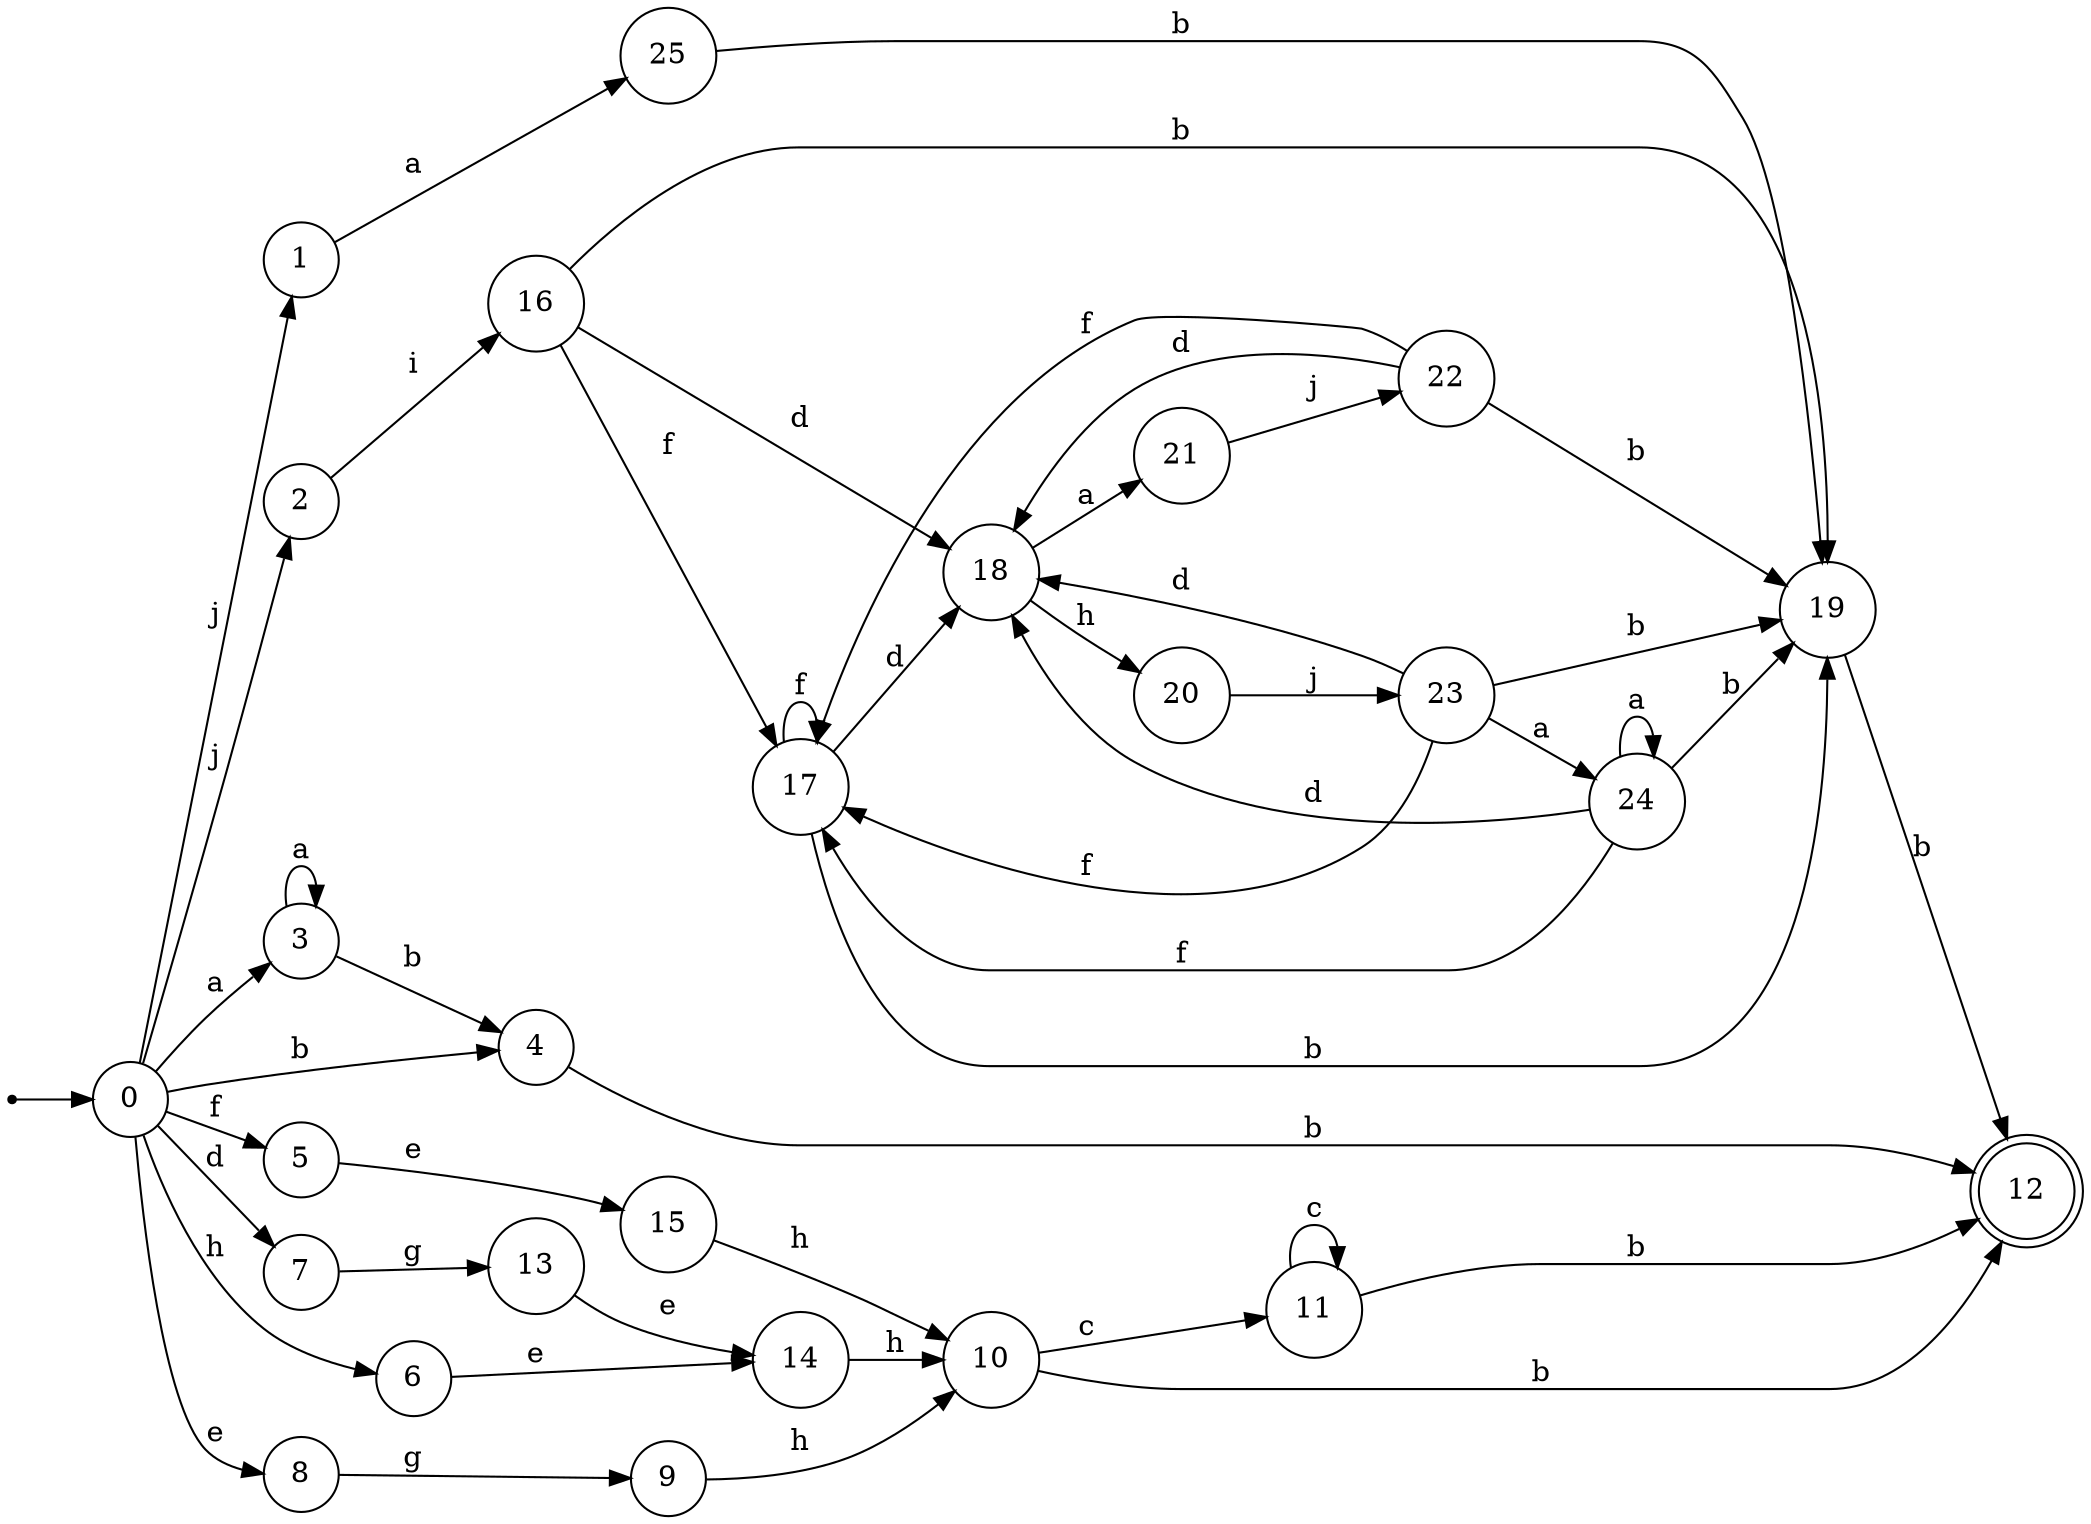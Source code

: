 digraph finite_state_machine {
rankdir=LR;
size="20,20";
node [shape = point]; "dummy0"
node [shape = circle]; "0";
"dummy0" -> "0";
node [shape = circle]; "1";
node [shape = circle]; "2";
node [shape = circle]; "3";
node [shape = circle]; "4";
node [shape = circle]; "5";
node [shape = circle]; "6";
node [shape = circle]; "7";
node [shape = circle]; "8";
node [shape = circle]; "9";
node [shape = circle]; "10";
node [shape = circle]; "11";
node [shape = doublecircle]; "12";node [shape = circle]; "13";
node [shape = circle]; "14";
node [shape = circle]; "15";
node [shape = circle]; "16";
node [shape = circle]; "17";
node [shape = circle]; "18";
node [shape = circle]; "19";
node [shape = circle]; "20";
node [shape = circle]; "21";
node [shape = circle]; "22";
node [shape = circle]; "23";
node [shape = circle]; "24";
node [shape = circle]; "25";
"0" -> "1" [label = "j"];
 "0" -> "2" [label = "j"];
 "0" -> "3" [label = "a"];
 "0" -> "4" [label = "b"];
 "0" -> "5" [label = "f"];
 "0" -> "6" [label = "h"];
 "0" -> "7" [label = "d"];
 "0" -> "8" [label = "e"];
 "8" -> "9" [label = "g"];
 "9" -> "10" [label = "h"];
 "10" -> "11" [label = "c"];
 "10" -> "12" [label = "b"];
 "11" -> "11" [label = "c"];
 "11" -> "12" [label = "b"];
 "7" -> "13" [label = "g"];
 "13" -> "14" [label = "e"];
 "14" -> "10" [label = "h"];
 "6" -> "14" [label = "e"];
 "5" -> "15" [label = "e"];
 "15" -> "10" [label = "h"];
 "4" -> "12" [label = "b"];
 "3" -> "3" [label = "a"];
 "3" -> "4" [label = "b"];
 "2" -> "16" [label = "i"];
 "16" -> "17" [label = "f"];
 "16" -> "18" [label = "d"];
 "16" -> "19" [label = "b"];
 "19" -> "12" [label = "b"];
 "18" -> "20" [label = "h"];
 "18" -> "21" [label = "a"];
 "21" -> "22" [label = "j"];
 "22" -> "18" [label = "d"];
 "22" -> "17" [label = "f"];
 "22" -> "19" [label = "b"];
 "20" -> "23" [label = "j"];
 "23" -> "24" [label = "a"];
 "23" -> "18" [label = "d"];
 "23" -> "17" [label = "f"];
 "23" -> "19" [label = "b"];
 "24" -> "24" [label = "a"];
 "24" -> "18" [label = "d"];
 "24" -> "17" [label = "f"];
 "24" -> "19" [label = "b"];
 "17" -> "17" [label = "f"];
 "17" -> "18" [label = "d"];
 "17" -> "19" [label = "b"];
 "1" -> "25" [label = "a"];
 "25" -> "19" [label = "b"];
 }
